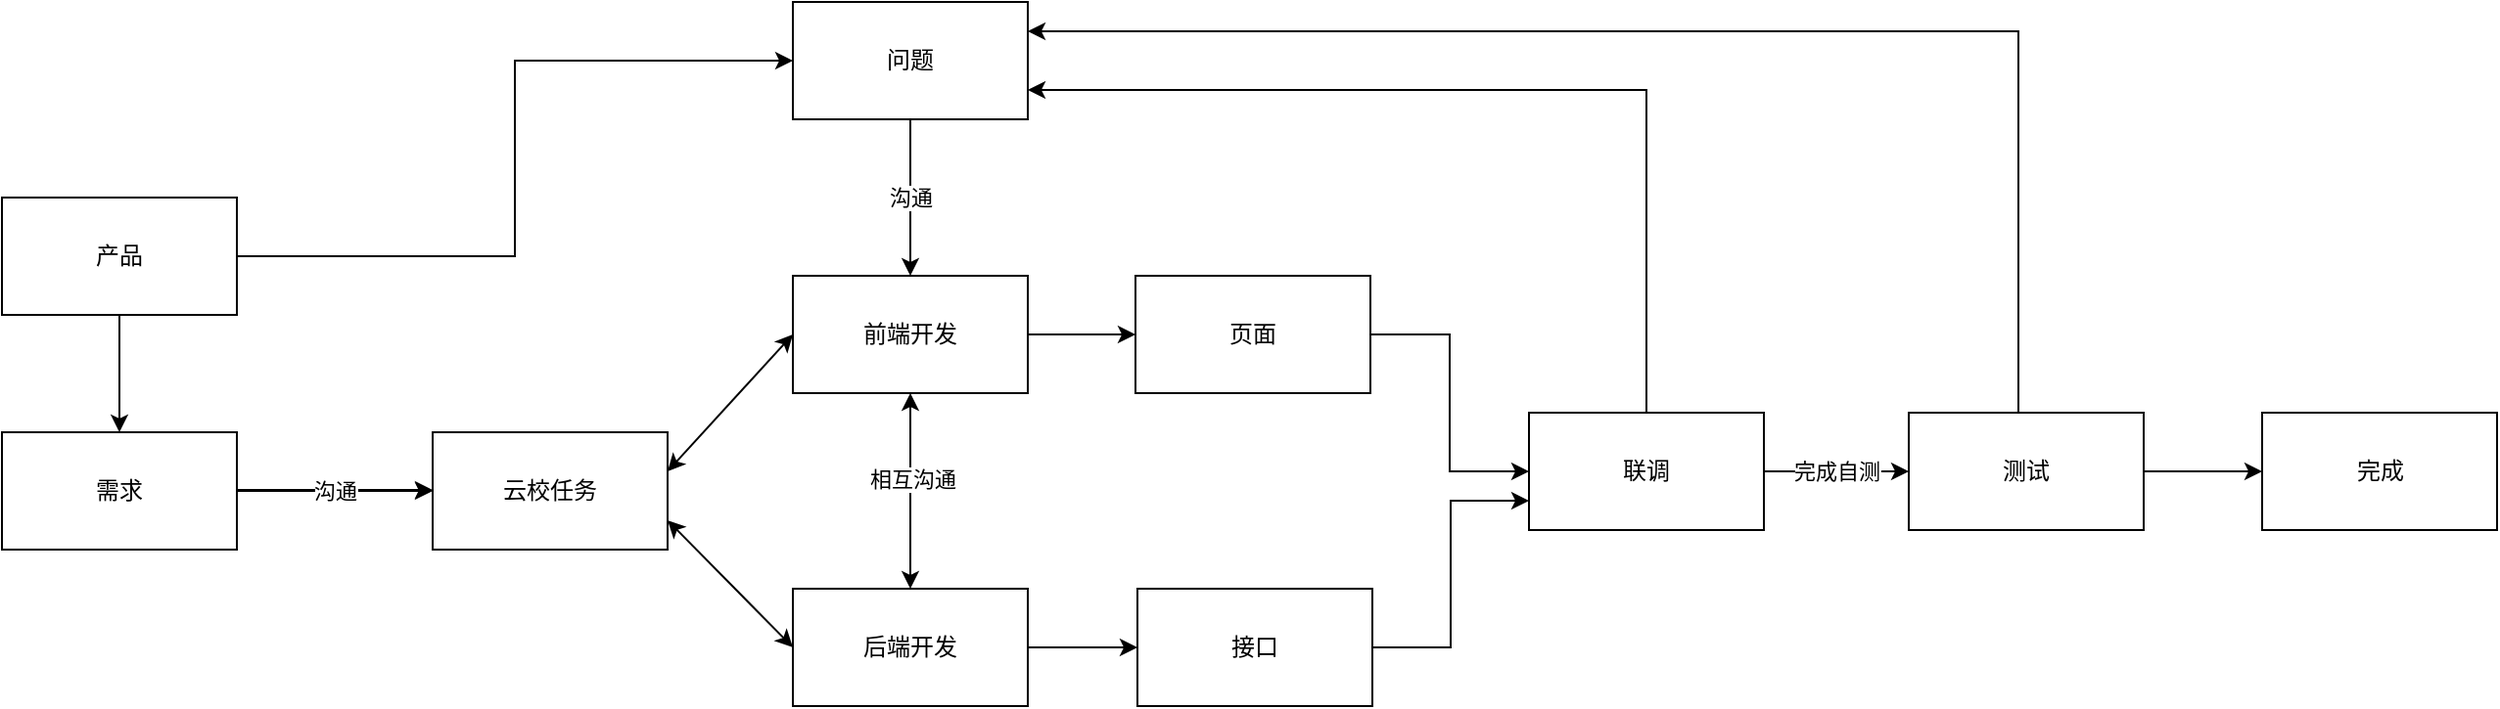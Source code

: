 <mxfile version="14.4.9" type="github">
  <diagram id="Z_jKiYndG9THij9rGIHJ" name="Page-1">
    <mxGraphModel dx="1415" dy="845" grid="1" gridSize="10" guides="1" tooltips="1" connect="1" arrows="1" fold="1" page="1" pageScale="1" pageWidth="827" pageHeight="1169" math="0" shadow="0">
      <root>
        <mxCell id="0" />
        <mxCell id="1" parent="0" />
        <mxCell id="RkqPOUeh3crZLxh0Hq1I-7" value="" style="edgeStyle=orthogonalEdgeStyle;rounded=0;orthogonalLoop=1;jettySize=auto;html=1;" parent="1" source="RkqPOUeh3crZLxh0Hq1I-1" target="RkqPOUeh3crZLxh0Hq1I-2" edge="1">
          <mxGeometry relative="1" as="geometry" />
        </mxCell>
        <mxCell id="RkqPOUeh3crZLxh0Hq1I-1" value="需求" style="rounded=0;whiteSpace=wrap;html=1;" parent="1" vertex="1">
          <mxGeometry x="10" y="350" width="120" height="60" as="geometry" />
        </mxCell>
        <mxCell id="RkqPOUeh3crZLxh0Hq1I-2" value="云校任务" style="rounded=0;whiteSpace=wrap;html=1;" parent="1" vertex="1">
          <mxGeometry x="230" y="350" width="120" height="60" as="geometry" />
        </mxCell>
        <mxCell id="RkqPOUeh3crZLxh0Hq1I-5" value="" style="endArrow=classic;html=1;" parent="1" edge="1">
          <mxGeometry relative="1" as="geometry">
            <mxPoint x="130" y="379.5" as="sourcePoint" />
            <mxPoint x="230" y="379.5" as="targetPoint" />
          </mxGeometry>
        </mxCell>
        <mxCell id="RkqPOUeh3crZLxh0Hq1I-6" value="沟通" style="edgeLabel;resizable=0;html=1;align=center;verticalAlign=middle;" parent="RkqPOUeh3crZLxh0Hq1I-5" connectable="0" vertex="1">
          <mxGeometry relative="1" as="geometry" />
        </mxCell>
        <mxCell id="RkqPOUeh3crZLxh0Hq1I-8" value="前端开发" style="rounded=0;whiteSpace=wrap;html=1;" parent="1" vertex="1">
          <mxGeometry x="414" y="270" width="120" height="60" as="geometry" />
        </mxCell>
        <mxCell id="RkqPOUeh3crZLxh0Hq1I-9" value="后端开发" style="rounded=0;whiteSpace=wrap;html=1;" parent="1" vertex="1">
          <mxGeometry x="414" y="430" width="120" height="60" as="geometry" />
        </mxCell>
        <mxCell id="RkqPOUeh3crZLxh0Hq1I-12" value="" style="endArrow=classic;startArrow=classic;html=1;entryX=0;entryY=0.5;entryDx=0;entryDy=0;" parent="1" target="RkqPOUeh3crZLxh0Hq1I-8" edge="1">
          <mxGeometry width="50" height="50" relative="1" as="geometry">
            <mxPoint x="350" y="370" as="sourcePoint" />
            <mxPoint x="400" y="320" as="targetPoint" />
          </mxGeometry>
        </mxCell>
        <mxCell id="RkqPOUeh3crZLxh0Hq1I-13" value="" style="endArrow=classic;startArrow=classic;html=1;exitX=1;exitY=0.75;exitDx=0;exitDy=0;entryX=0;entryY=0.5;entryDx=0;entryDy=0;" parent="1" source="RkqPOUeh3crZLxh0Hq1I-2" target="RkqPOUeh3crZLxh0Hq1I-9" edge="1">
          <mxGeometry width="50" height="50" relative="1" as="geometry">
            <mxPoint x="370" y="390" as="sourcePoint" />
            <mxPoint x="440" y="420" as="targetPoint" />
          </mxGeometry>
        </mxCell>
        <mxCell id="RkqPOUeh3crZLxh0Hq1I-27" style="edgeStyle=orthogonalEdgeStyle;rounded=0;orthogonalLoop=1;jettySize=auto;html=1;entryX=0;entryY=0.75;entryDx=0;entryDy=0;" parent="1" source="RkqPOUeh3crZLxh0Hq1I-15" target="FvKSjsVs3gETeukK5tCJ-1" edge="1">
          <mxGeometry relative="1" as="geometry" />
        </mxCell>
        <mxCell id="RkqPOUeh3crZLxh0Hq1I-15" value="接口" style="rounded=0;whiteSpace=wrap;html=1;" parent="1" vertex="1">
          <mxGeometry x="590" y="430" width="120" height="60" as="geometry" />
        </mxCell>
        <mxCell id="RkqPOUeh3crZLxh0Hq1I-29" style="edgeStyle=orthogonalEdgeStyle;rounded=0;orthogonalLoop=1;jettySize=auto;html=1;exitX=1;exitY=0.5;exitDx=0;exitDy=0;entryX=0;entryY=0.5;entryDx=0;entryDy=0;" parent="1" source="RkqPOUeh3crZLxh0Hq1I-16" target="FvKSjsVs3gETeukK5tCJ-1" edge="1">
          <mxGeometry relative="1" as="geometry" />
        </mxCell>
        <mxCell id="RkqPOUeh3crZLxh0Hq1I-16" value="页面" style="rounded=0;whiteSpace=wrap;html=1;" parent="1" vertex="1">
          <mxGeometry x="589" y="270" width="120" height="60" as="geometry" />
        </mxCell>
        <mxCell id="RkqPOUeh3crZLxh0Hq1I-18" value="" style="endArrow=classic;startArrow=classic;html=1;entryX=0.5;entryY=1;entryDx=0;entryDy=0;exitX=0.5;exitY=0;exitDx=0;exitDy=0;" parent="1" source="RkqPOUeh3crZLxh0Hq1I-9" target="RkqPOUeh3crZLxh0Hq1I-8" edge="1">
          <mxGeometry width="50" height="50" relative="1" as="geometry">
            <mxPoint x="400" y="390" as="sourcePoint" />
            <mxPoint x="450" y="340" as="targetPoint" />
          </mxGeometry>
        </mxCell>
        <mxCell id="RkqPOUeh3crZLxh0Hq1I-19" value="相互沟通" style="edgeLabel;html=1;align=center;verticalAlign=middle;resizable=0;points=[];" parent="RkqPOUeh3crZLxh0Hq1I-18" vertex="1" connectable="0">
          <mxGeometry x="0.12" y="-1" relative="1" as="geometry">
            <mxPoint as="offset" />
          </mxGeometry>
        </mxCell>
        <mxCell id="RkqPOUeh3crZLxh0Hq1I-22" value="" style="endArrow=classic;html=1;exitX=1;exitY=0.5;exitDx=0;exitDy=0;entryX=0;entryY=0.5;entryDx=0;entryDy=0;" parent="1" source="RkqPOUeh3crZLxh0Hq1I-8" target="RkqPOUeh3crZLxh0Hq1I-16" edge="1">
          <mxGeometry relative="1" as="geometry">
            <mxPoint x="620" y="360" as="sourcePoint" />
            <mxPoint x="720" y="360" as="targetPoint" />
          </mxGeometry>
        </mxCell>
        <mxCell id="RkqPOUeh3crZLxh0Hq1I-24" value="" style="endArrow=classic;html=1;exitX=1;exitY=0.5;exitDx=0;exitDy=0;entryX=0;entryY=0.5;entryDx=0;entryDy=0;" parent="1" source="RkqPOUeh3crZLxh0Hq1I-9" target="RkqPOUeh3crZLxh0Hq1I-15" edge="1">
          <mxGeometry relative="1" as="geometry">
            <mxPoint x="590" y="360" as="sourcePoint" />
            <mxPoint x="750" y="360" as="targetPoint" />
          </mxGeometry>
        </mxCell>
        <mxCell id="RkqPOUeh3crZLxh0Hq1I-43" style="edgeStyle=orthogonalEdgeStyle;rounded=0;orthogonalLoop=1;jettySize=auto;html=1;entryX=1;entryY=0.25;entryDx=0;entryDy=0;" parent="1" source="RkqPOUeh3crZLxh0Hq1I-30" target="RkqPOUeh3crZLxh0Hq1I-40" edge="1">
          <mxGeometry relative="1" as="geometry">
            <mxPoint x="1000" y="150" as="targetPoint" />
            <Array as="points">
              <mxPoint x="1040" y="145" />
            </Array>
          </mxGeometry>
        </mxCell>
        <mxCell id="RkqPOUeh3crZLxh0Hq1I-51" style="edgeStyle=orthogonalEdgeStyle;rounded=0;orthogonalLoop=1;jettySize=auto;html=1;" parent="1" source="RkqPOUeh3crZLxh0Hq1I-30" target="RkqPOUeh3crZLxh0Hq1I-50" edge="1">
          <mxGeometry relative="1" as="geometry" />
        </mxCell>
        <mxCell id="RkqPOUeh3crZLxh0Hq1I-30" value="测试" style="rounded=0;whiteSpace=wrap;html=1;" parent="1" vertex="1">
          <mxGeometry x="984" y="340" width="120" height="60" as="geometry" />
        </mxCell>
        <mxCell id="RkqPOUeh3crZLxh0Hq1I-36" value="" style="edgeStyle=orthogonalEdgeStyle;rounded=0;orthogonalLoop=1;jettySize=auto;html=1;" parent="1" source="RkqPOUeh3crZLxh0Hq1I-35" target="RkqPOUeh3crZLxh0Hq1I-1" edge="1">
          <mxGeometry relative="1" as="geometry" />
        </mxCell>
        <mxCell id="RkqPOUeh3crZLxh0Hq1I-49" style="edgeStyle=orthogonalEdgeStyle;rounded=0;orthogonalLoop=1;jettySize=auto;html=1;entryX=0;entryY=0.5;entryDx=0;entryDy=0;" parent="1" source="RkqPOUeh3crZLxh0Hq1I-35" target="RkqPOUeh3crZLxh0Hq1I-40" edge="1">
          <mxGeometry relative="1" as="geometry" />
        </mxCell>
        <mxCell id="RkqPOUeh3crZLxh0Hq1I-35" value="产品" style="rounded=0;whiteSpace=wrap;html=1;" parent="1" vertex="1">
          <mxGeometry x="10" y="230" width="120" height="60" as="geometry" />
        </mxCell>
        <mxCell id="RkqPOUeh3crZLxh0Hq1I-40" value="问题" style="rounded=0;whiteSpace=wrap;html=1;" parent="1" vertex="1">
          <mxGeometry x="414" y="130" width="120" height="60" as="geometry" />
        </mxCell>
        <mxCell id="RkqPOUeh3crZLxh0Hq1I-50" value="完成" style="rounded=0;whiteSpace=wrap;html=1;" parent="1" vertex="1">
          <mxGeometry x="1164.5" y="340" width="120" height="60" as="geometry" />
        </mxCell>
        <mxCell id="RkqPOUeh3crZLxh0Hq1I-53" value="" style="endArrow=classic;html=1;exitX=0.5;exitY=1;exitDx=0;exitDy=0;" parent="1" source="RkqPOUeh3crZLxh0Hq1I-40" target="RkqPOUeh3crZLxh0Hq1I-8" edge="1">
          <mxGeometry relative="1" as="geometry">
            <mxPoint x="550" y="420" as="sourcePoint" />
            <mxPoint x="710" y="420" as="targetPoint" />
          </mxGeometry>
        </mxCell>
        <mxCell id="RkqPOUeh3crZLxh0Hq1I-54" value="沟通" style="edgeLabel;resizable=0;html=1;align=center;verticalAlign=middle;" parent="RkqPOUeh3crZLxh0Hq1I-53" connectable="0" vertex="1">
          <mxGeometry relative="1" as="geometry" />
        </mxCell>
        <mxCell id="FvKSjsVs3gETeukK5tCJ-6" style="edgeStyle=orthogonalEdgeStyle;rounded=0;orthogonalLoop=1;jettySize=auto;html=1;entryX=1;entryY=0.75;entryDx=0;entryDy=0;" edge="1" parent="1" source="FvKSjsVs3gETeukK5tCJ-1" target="RkqPOUeh3crZLxh0Hq1I-40">
          <mxGeometry relative="1" as="geometry">
            <mxPoint x="887" y="160" as="targetPoint" />
            <Array as="points">
              <mxPoint x="850" y="175" />
            </Array>
          </mxGeometry>
        </mxCell>
        <mxCell id="FvKSjsVs3gETeukK5tCJ-1" value="联调" style="rounded=0;whiteSpace=wrap;html=1;" vertex="1" parent="1">
          <mxGeometry x="790" y="340" width="120" height="60" as="geometry" />
        </mxCell>
        <mxCell id="FvKSjsVs3gETeukK5tCJ-4" value="" style="endArrow=classic;html=1;exitX=1;exitY=0.5;exitDx=0;exitDy=0;entryX=0;entryY=0.5;entryDx=0;entryDy=0;" edge="1" parent="1" source="FvKSjsVs3gETeukK5tCJ-1" target="RkqPOUeh3crZLxh0Hq1I-30">
          <mxGeometry relative="1" as="geometry">
            <mxPoint x="803" y="420" as="sourcePoint" />
            <mxPoint x="903" y="420" as="targetPoint" />
          </mxGeometry>
        </mxCell>
        <mxCell id="FvKSjsVs3gETeukK5tCJ-5" value="完成自测" style="edgeLabel;resizable=0;html=1;align=center;verticalAlign=middle;" connectable="0" vertex="1" parent="FvKSjsVs3gETeukK5tCJ-4">
          <mxGeometry relative="1" as="geometry" />
        </mxCell>
      </root>
    </mxGraphModel>
  </diagram>
</mxfile>
